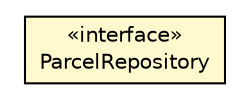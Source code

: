 #!/usr/local/bin/dot
#
# Class diagram 
# Generated by UMLGraph version 5.1 (http://www.umlgraph.org/)
#

digraph G {
	edge [fontname="Helvetica",fontsize=10,labelfontname="Helvetica",labelfontsize=10];
	node [fontname="Helvetica",fontsize=10,shape=plaintext];
	nodesep=0.25;
	ranksep=0.5;
	// org.androidtransfuse.Parcels.ParcelRepository
	c8976 [label=<<table title="org.androidtransfuse.Parcels.ParcelRepository" border="0" cellborder="1" cellspacing="0" cellpadding="2" port="p" bgcolor="lemonChiffon" href="./Parcels.ParcelRepository.html">
		<tr><td><table border="0" cellspacing="0" cellpadding="1">
<tr><td align="center" balign="center"> &#171;interface&#187; </td></tr>
<tr><td align="center" balign="center"> ParcelRepository </td></tr>
		</table></td></tr>
		</table>>, fontname="Helvetica", fontcolor="black", fontsize=10.0];
}

